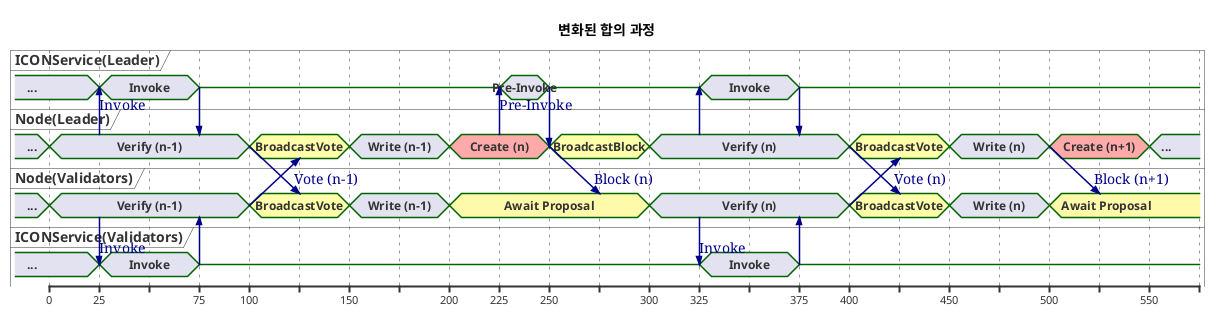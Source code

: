 @startuml
Title: 변화된 합의 과정

concise "ICONService(Leader)" as leader_is
concise "Node(Leader)" as leader
concise "Node(Validators)" as validator
concise "ICONService(Validators)" as validator_is

' Initial status
leader_is is "..."
leader is "..."
validator is "..."
validator_is is "..."

' =====LEADER
@leader
0 is "Verify (n-1)"
leader@+25 -> leader_is@+25: Invoke

+100 is "BroadcastVote"  #FFFFAA
leader -> validator@+25: Vote (n-1)

+50 is "Write (n-1)"

+50 is "Create (n)"  #FFAAAA
leader@+25 -> leader_is@+25: Pre-Invoke

+50 is "BroadcastBlock"  #FFFFAA
leader -> validator@+25: Block (n)

+50 is "Verify (n)"
leader@+25 -> leader_is@+25

+100 is "BroadcastVote"  #FFFFAA
leader -> validator@+25: Vote (n)
+50 is "Write (n)"
+50 is "Create (n+1)"  #FFAAAA
leader -> validator@+25: Block (n+1)

+50 is "..."

@leader_is
25 is Invoke
+50 is {-}
leader_is -> leader

+150 is "Pre-Invoke"
+25 is {-}
leader_is -> leader

+75 is "Invoke"
+50 is {-}
leader_is -> leader

' =====VALIDATORS
@validator
0 is "Verify (n-1)"
validator@+25 -> validator_is@+25: Invoke

100 is "BroadcastVote"  #FFFFAA
validator -> leader@+25

+50 is "Write (n-1)"
+50 is "Await Proposal"  #FFFAAA

+100 is "Verify (n)"
validator@+25 -> validator_is@+25: Invoke

+100 is "BroadcastVote"  #FFFFAA
validator -> leader@+25
+50 is "Write (n)"
+50 is "Await Proposal"  #FFFAAA

@validator_is
25 is "Invoke"
+50 is {-}
validator_is -> validator

+250 is "Invoke"
+50 is {-}
validator_is -> validator
@enduml